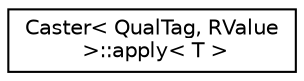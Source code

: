 digraph "Graphical Class Hierarchy"
{
  edge [fontname="Helvetica",fontsize="10",labelfontname="Helvetica",labelfontsize="10"];
  node [fontname="Helvetica",fontsize="10",shape=record];
  rankdir="LR";
  Node0 [label="Caster\< QualTag, RValue\l \>::apply\< T \>",height=0.2,width=0.4,color="black", fillcolor="white", style="filled",URL="$struct_caster_1_1apply.html"];
}
